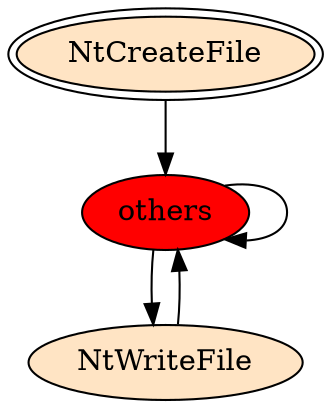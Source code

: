 digraph "./REPORTS/3924/API_PER_CATEGORY/CreateFile2.exe_2980_Files and I_O (Local file system)_API_per_Category_Transition_Matrix" {
	NtCreateFile [label=NtCreateFile fillcolor=bisque peripheries=2 style=filled]
	others [label=others fillcolor=red style=filled]
	NtCreateFile -> others [label=""]
	others -> others [label=""]
	NtWriteFile [label=NtWriteFile fillcolor=bisque style=filled]
	others -> NtWriteFile [label=""]
	NtWriteFile -> others [label=""]
}
